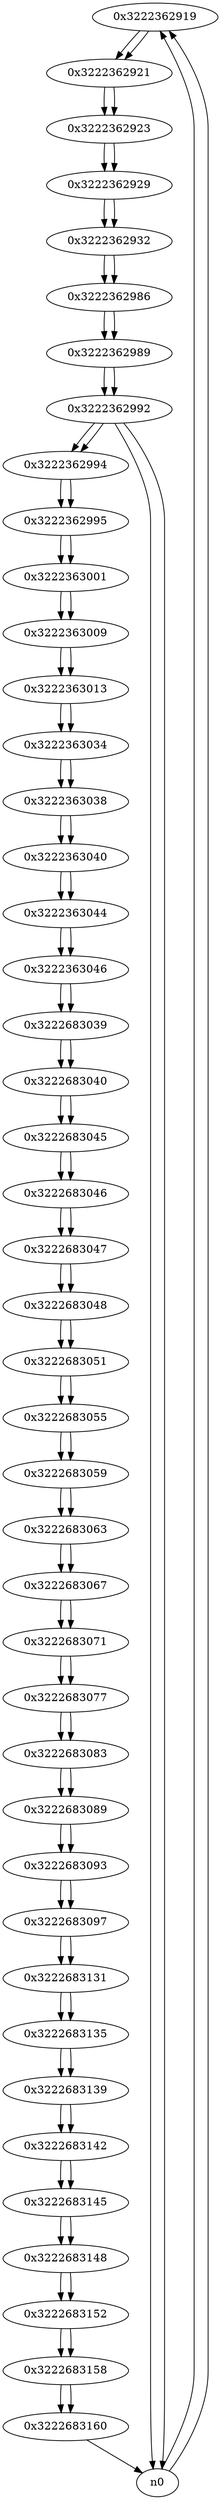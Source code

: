digraph G{
/* nodes */
  n1 [label="0x3222362919"]
  n2 [label="0x3222362921"]
  n3 [label="0x3222362923"]
  n4 [label="0x3222362929"]
  n5 [label="0x3222362932"]
  n6 [label="0x3222362986"]
  n7 [label="0x3222362989"]
  n8 [label="0x3222362992"]
  n9 [label="0x3222362994"]
  n10 [label="0x3222362995"]
  n11 [label="0x3222363001"]
  n12 [label="0x3222363009"]
  n13 [label="0x3222363013"]
  n14 [label="0x3222363034"]
  n15 [label="0x3222363038"]
  n16 [label="0x3222363040"]
  n17 [label="0x3222363044"]
  n18 [label="0x3222363046"]
  n19 [label="0x3222683039"]
  n20 [label="0x3222683040"]
  n21 [label="0x3222683045"]
  n22 [label="0x3222683046"]
  n23 [label="0x3222683047"]
  n24 [label="0x3222683048"]
  n25 [label="0x3222683051"]
  n26 [label="0x3222683055"]
  n27 [label="0x3222683059"]
  n28 [label="0x3222683063"]
  n29 [label="0x3222683067"]
  n30 [label="0x3222683071"]
  n31 [label="0x3222683077"]
  n32 [label="0x3222683083"]
  n33 [label="0x3222683089"]
  n34 [label="0x3222683093"]
  n35 [label="0x3222683097"]
  n36 [label="0x3222683131"]
  n37 [label="0x3222683135"]
  n38 [label="0x3222683139"]
  n39 [label="0x3222683142"]
  n40 [label="0x3222683145"]
  n41 [label="0x3222683148"]
  n42 [label="0x3222683152"]
  n43 [label="0x3222683158"]
  n44 [label="0x3222683160"]
/* edges */
n1 -> n2;
n0 -> n1;
n0 -> n1;
n2 -> n3;
n1 -> n2;
n3 -> n4;
n2 -> n3;
n4 -> n5;
n3 -> n4;
n5 -> n6;
n4 -> n5;
n6 -> n7;
n5 -> n6;
n7 -> n8;
n6 -> n7;
n8 -> n0;
n8 -> n9;
n8 -> n0;
n7 -> n8;
n9 -> n10;
n8 -> n9;
n10 -> n11;
n9 -> n10;
n11 -> n12;
n10 -> n11;
n12 -> n13;
n11 -> n12;
n13 -> n14;
n12 -> n13;
n14 -> n15;
n13 -> n14;
n15 -> n16;
n14 -> n15;
n16 -> n17;
n15 -> n16;
n17 -> n18;
n16 -> n17;
n18 -> n19;
n17 -> n18;
n19 -> n20;
n18 -> n19;
n20 -> n21;
n19 -> n20;
n21 -> n22;
n20 -> n21;
n22 -> n23;
n21 -> n22;
n23 -> n24;
n22 -> n23;
n24 -> n25;
n23 -> n24;
n25 -> n26;
n24 -> n25;
n26 -> n27;
n25 -> n26;
n27 -> n28;
n26 -> n27;
n28 -> n29;
n27 -> n28;
n29 -> n30;
n28 -> n29;
n30 -> n31;
n29 -> n30;
n31 -> n32;
n30 -> n31;
n32 -> n33;
n31 -> n32;
n33 -> n34;
n32 -> n33;
n34 -> n35;
n33 -> n34;
n35 -> n36;
n34 -> n35;
n36 -> n37;
n35 -> n36;
n37 -> n38;
n36 -> n37;
n38 -> n39;
n37 -> n38;
n39 -> n40;
n38 -> n39;
n40 -> n41;
n39 -> n40;
n41 -> n42;
n40 -> n41;
n42 -> n43;
n41 -> n42;
n43 -> n44;
n42 -> n43;
n44 -> n0;
n43 -> n44;
}
